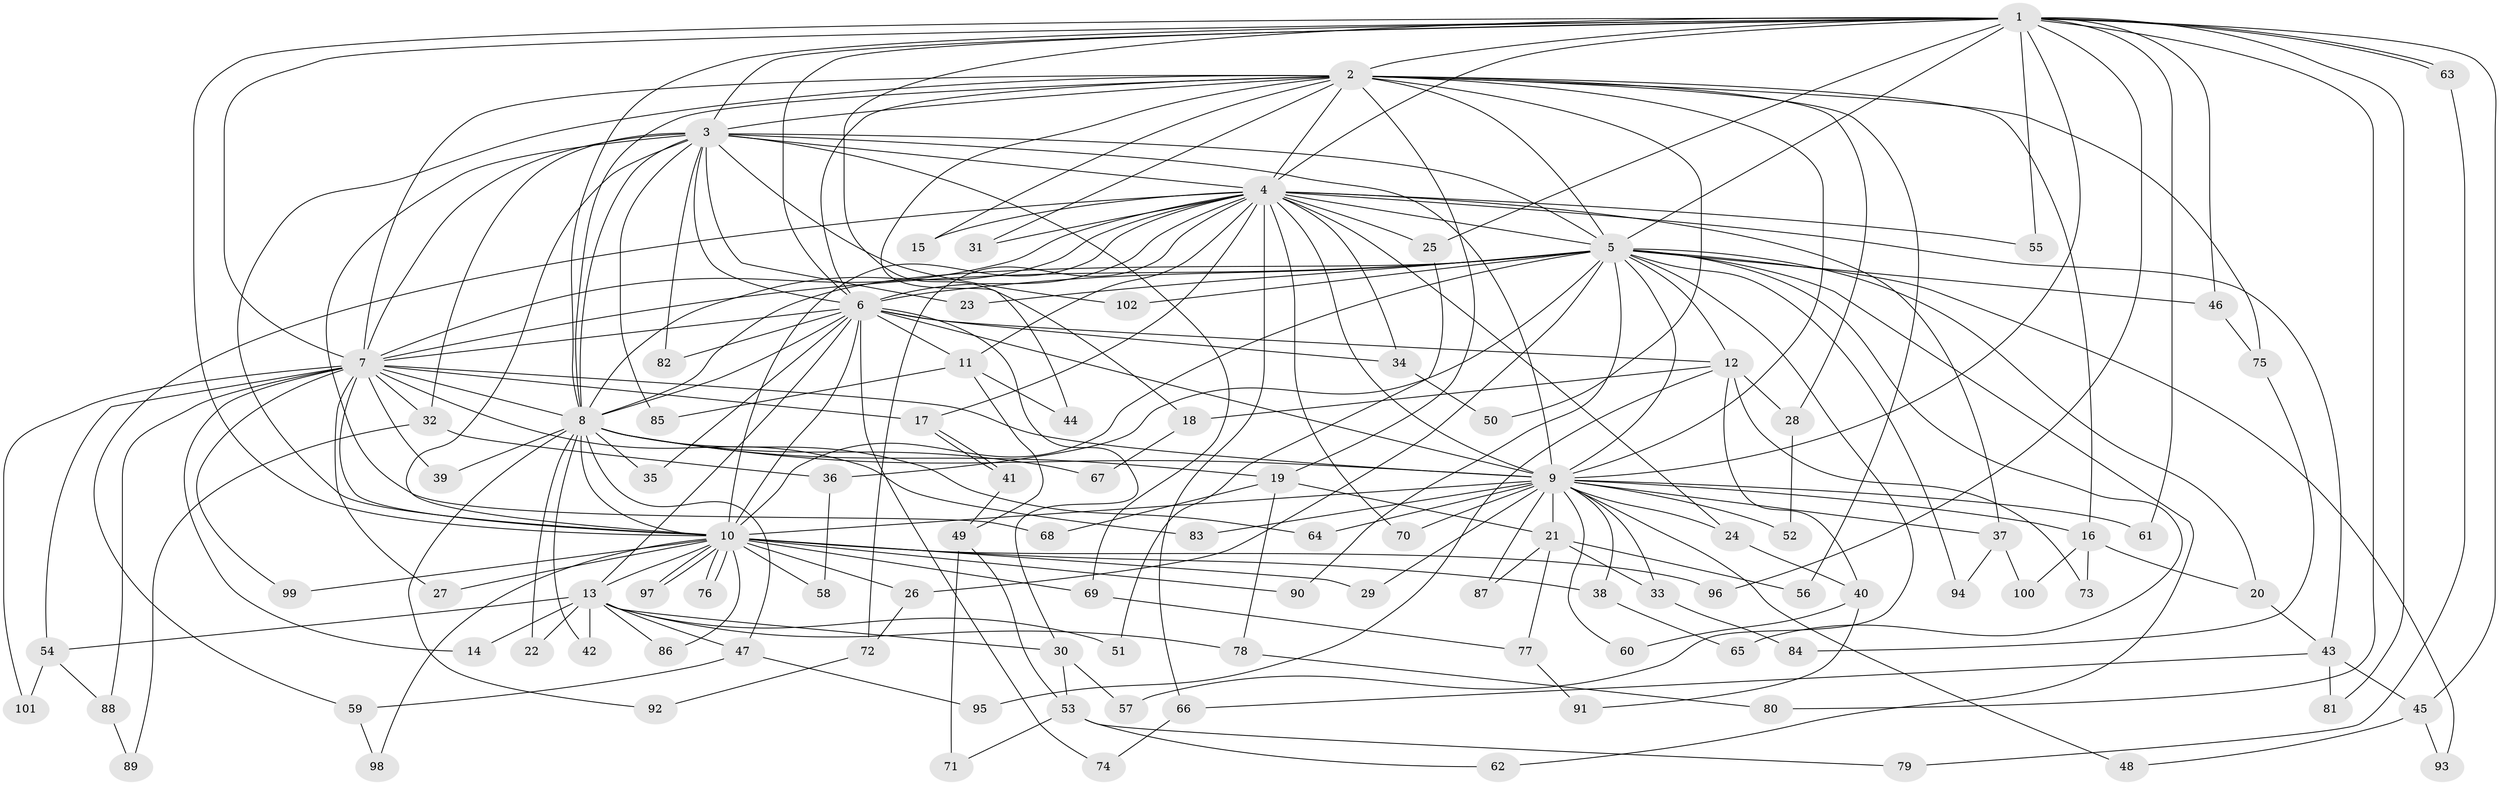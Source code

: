 // coarse degree distribution, {17: 0.025974025974025976, 28: 0.012987012987012988, 21: 0.012987012987012988, 16: 0.03896103896103896, 22: 0.012987012987012988, 20: 0.012987012987012988, 4: 0.06493506493506493, 7: 0.012987012987012988, 9: 0.012987012987012988, 2: 0.4935064935064935, 5: 0.05194805194805195, 3: 0.18181818181818182, 6: 0.05194805194805195, 1: 0.012987012987012988}
// Generated by graph-tools (version 1.1) at 2025/51/02/27/25 19:51:52]
// undirected, 102 vertices, 229 edges
graph export_dot {
graph [start="1"]
  node [color=gray90,style=filled];
  1;
  2;
  3;
  4;
  5;
  6;
  7;
  8;
  9;
  10;
  11;
  12;
  13;
  14;
  15;
  16;
  17;
  18;
  19;
  20;
  21;
  22;
  23;
  24;
  25;
  26;
  27;
  28;
  29;
  30;
  31;
  32;
  33;
  34;
  35;
  36;
  37;
  38;
  39;
  40;
  41;
  42;
  43;
  44;
  45;
  46;
  47;
  48;
  49;
  50;
  51;
  52;
  53;
  54;
  55;
  56;
  57;
  58;
  59;
  60;
  61;
  62;
  63;
  64;
  65;
  66;
  67;
  68;
  69;
  70;
  71;
  72;
  73;
  74;
  75;
  76;
  77;
  78;
  79;
  80;
  81;
  82;
  83;
  84;
  85;
  86;
  87;
  88;
  89;
  90;
  91;
  92;
  93;
  94;
  95;
  96;
  97;
  98;
  99;
  100;
  101;
  102;
  1 -- 2;
  1 -- 3;
  1 -- 4;
  1 -- 5;
  1 -- 6;
  1 -- 7;
  1 -- 8;
  1 -- 9;
  1 -- 10;
  1 -- 18;
  1 -- 25;
  1 -- 45;
  1 -- 46;
  1 -- 55;
  1 -- 61;
  1 -- 63;
  1 -- 63;
  1 -- 80;
  1 -- 81;
  1 -- 96;
  2 -- 3;
  2 -- 4;
  2 -- 5;
  2 -- 6;
  2 -- 7;
  2 -- 8;
  2 -- 9;
  2 -- 10;
  2 -- 15;
  2 -- 16;
  2 -- 19;
  2 -- 28;
  2 -- 31;
  2 -- 44;
  2 -- 50;
  2 -- 56;
  2 -- 75;
  3 -- 4;
  3 -- 5;
  3 -- 6;
  3 -- 7;
  3 -- 8;
  3 -- 9;
  3 -- 10;
  3 -- 23;
  3 -- 32;
  3 -- 68;
  3 -- 69;
  3 -- 82;
  3 -- 85;
  3 -- 102;
  4 -- 5;
  4 -- 6;
  4 -- 7;
  4 -- 8;
  4 -- 9;
  4 -- 10;
  4 -- 11;
  4 -- 15;
  4 -- 17;
  4 -- 24;
  4 -- 25;
  4 -- 31;
  4 -- 34;
  4 -- 37;
  4 -- 43;
  4 -- 55;
  4 -- 59;
  4 -- 66;
  4 -- 70;
  4 -- 72;
  5 -- 6;
  5 -- 7;
  5 -- 8;
  5 -- 9;
  5 -- 10;
  5 -- 12;
  5 -- 20;
  5 -- 23;
  5 -- 26;
  5 -- 36;
  5 -- 46;
  5 -- 57;
  5 -- 62;
  5 -- 65;
  5 -- 90;
  5 -- 93;
  5 -- 94;
  5 -- 102;
  6 -- 7;
  6 -- 8;
  6 -- 9;
  6 -- 10;
  6 -- 11;
  6 -- 12;
  6 -- 13;
  6 -- 30;
  6 -- 34;
  6 -- 35;
  6 -- 74;
  6 -- 82;
  7 -- 8;
  7 -- 9;
  7 -- 10;
  7 -- 14;
  7 -- 17;
  7 -- 27;
  7 -- 32;
  7 -- 39;
  7 -- 54;
  7 -- 83;
  7 -- 88;
  7 -- 99;
  7 -- 101;
  8 -- 9;
  8 -- 10;
  8 -- 19;
  8 -- 22;
  8 -- 35;
  8 -- 39;
  8 -- 42;
  8 -- 47;
  8 -- 64;
  8 -- 67;
  8 -- 92;
  9 -- 10;
  9 -- 16;
  9 -- 21;
  9 -- 24;
  9 -- 29;
  9 -- 33;
  9 -- 37;
  9 -- 38;
  9 -- 48;
  9 -- 52;
  9 -- 60;
  9 -- 61;
  9 -- 64;
  9 -- 70;
  9 -- 83;
  9 -- 87;
  10 -- 13;
  10 -- 26;
  10 -- 27;
  10 -- 29;
  10 -- 38;
  10 -- 58;
  10 -- 69;
  10 -- 76;
  10 -- 76;
  10 -- 86;
  10 -- 90;
  10 -- 96;
  10 -- 97;
  10 -- 97;
  10 -- 98;
  10 -- 99;
  11 -- 44;
  11 -- 49;
  11 -- 85;
  12 -- 18;
  12 -- 28;
  12 -- 40;
  12 -- 73;
  12 -- 95;
  13 -- 14;
  13 -- 22;
  13 -- 30;
  13 -- 42;
  13 -- 47;
  13 -- 51;
  13 -- 54;
  13 -- 78;
  13 -- 86;
  16 -- 20;
  16 -- 73;
  16 -- 100;
  17 -- 41;
  17 -- 41;
  18 -- 67;
  19 -- 21;
  19 -- 68;
  19 -- 78;
  20 -- 43;
  21 -- 33;
  21 -- 56;
  21 -- 77;
  21 -- 87;
  24 -- 40;
  25 -- 51;
  26 -- 72;
  28 -- 52;
  30 -- 53;
  30 -- 57;
  32 -- 36;
  32 -- 89;
  33 -- 84;
  34 -- 50;
  36 -- 58;
  37 -- 94;
  37 -- 100;
  38 -- 65;
  40 -- 60;
  40 -- 91;
  41 -- 49;
  43 -- 45;
  43 -- 66;
  43 -- 81;
  45 -- 48;
  45 -- 93;
  46 -- 75;
  47 -- 59;
  47 -- 95;
  49 -- 53;
  49 -- 71;
  53 -- 62;
  53 -- 71;
  53 -- 79;
  54 -- 88;
  54 -- 101;
  59 -- 98;
  63 -- 79;
  66 -- 74;
  69 -- 77;
  72 -- 92;
  75 -- 84;
  77 -- 91;
  78 -- 80;
  88 -- 89;
}
